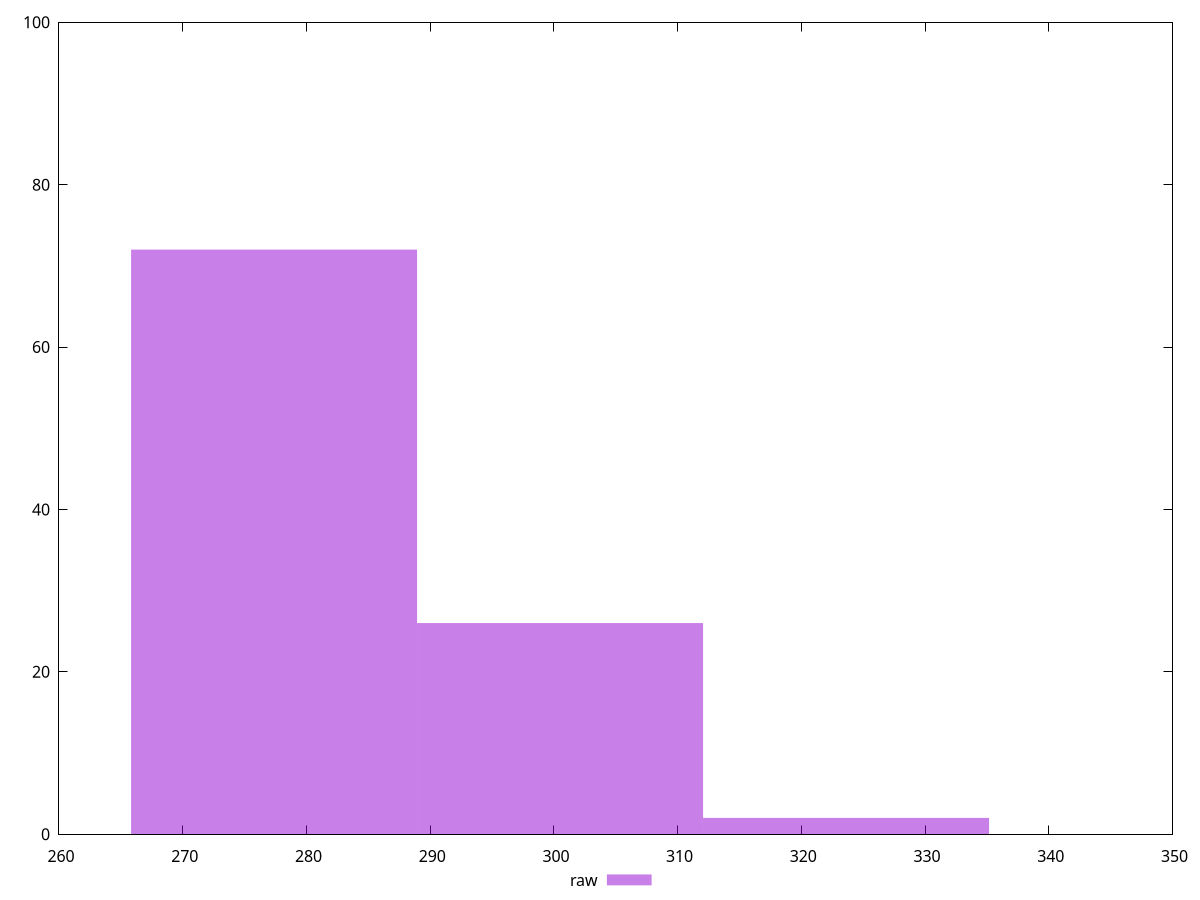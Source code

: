 reset
set terminal svg size 640, 490 enhanced background rgb 'white'
set output "report_00007_2020-12-11T15:55:29.892Z/max-potential-fid/samples/pages+cached+nointeractive/raw/histogram.svg"

$raw <<EOF
300.50001409581773 26
277.3846283961394 72
323.615399795496 2
EOF

set key outside below
set boxwidth 23.115385699678285
set yrange [0:100]
set style fill transparent solid 0.5 noborder

plot \
  $raw title "raw" with boxes, \


reset
